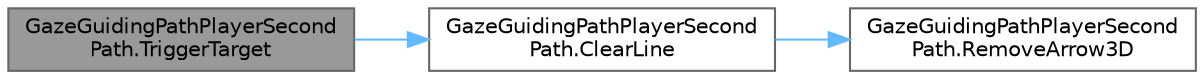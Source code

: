 digraph "GazeGuidingPathPlayerSecondPath.TriggerTarget"
{
 // LATEX_PDF_SIZE
  bgcolor="transparent";
  edge [fontname=Helvetica,fontsize=10,labelfontname=Helvetica,labelfontsize=10];
  node [fontname=Helvetica,fontsize=10,shape=box,height=0.2,width=0.4];
  rankdir="LR";
  Node1 [id="Node000001",label="GazeGuidingPathPlayerSecond\lPath.TriggerTarget",height=0.2,width=0.4,color="gray40", fillcolor="grey60", style="filled", fontcolor="black",tooltip=" "];
  Node1 -> Node2 [id="edge3_Node000001_Node000002",color="steelblue1",style="solid",tooltip=" "];
  Node2 [id="Node000002",label="GazeGuidingPathPlayerSecond\lPath.ClearLine",height=0.2,width=0.4,color="grey40", fillcolor="white", style="filled",URL="$class_gaze_guiding_path_player_second_path.html#abfaea83682c65cdef5ed56b975fa5e64",tooltip="This method clears the scene of all visual aids that are currently being rendered."];
  Node2 -> Node3 [id="edge4_Node000002_Node000003",color="steelblue1",style="solid",tooltip=" "];
  Node3 [id="Node000003",label="GazeGuidingPathPlayerSecond\lPath.RemoveArrow3D",height=0.2,width=0.4,color="grey40", fillcolor="white", style="filled",URL="$class_gaze_guiding_path_player_second_path.html#afa50a89a9686723345105649ba9f2037",tooltip="This method removes a rotating 3D arrow or 3DBinary arrow that is currently being rendered above an e..."];
}
